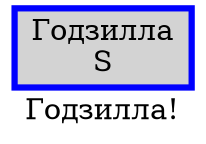 digraph SENTENCE_4922 {
	graph [label="Годзилла!"]
	node [style=filled]
		0 [label="Годзилла
S" color=blue fillcolor=lightgray penwidth=3 shape=box]
}